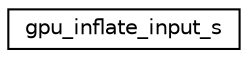 digraph "Graphical Class Hierarchy"
{
  edge [fontname="Helvetica",fontsize="10",labelfontname="Helvetica",labelfontsize="10"];
  node [fontname="Helvetica",fontsize="10",shape=record];
  rankdir="LR";
  Node0 [label="gpu_inflate_input_s",height=0.2,width=0.4,color="black", fillcolor="white", style="filled",URL="$structgpu__inflate__input__s.html",tooltip="Input parameters for the decompression interface. "];
}
